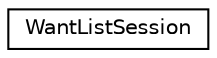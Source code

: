 digraph "Graphical Class Hierarchy"
{
  edge [fontname="Helvetica",fontsize="10",labelfontname="Helvetica",labelfontsize="10"];
  node [fontname="Helvetica",fontsize="10",shape=record];
  rankdir="LR";
  Node0 [label="WantListSession",height=0.2,width=0.4,color="black", fillcolor="white", style="filled",URL="$struct_want_list_session.html"];
}
